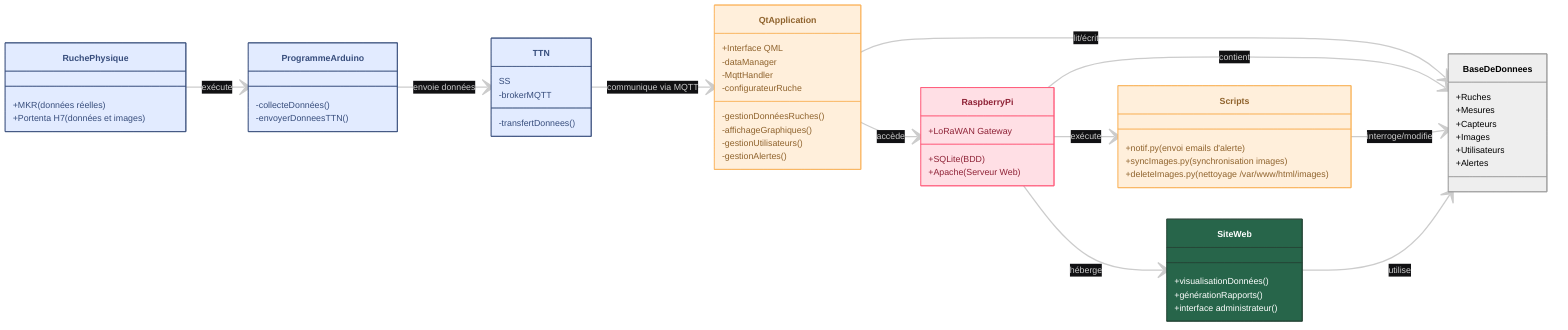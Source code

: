 ---
config:
  theme: redux-dark
  layout: dagre
  look: classic
  class:
    hideEmptyMembersBox: false
---
classDiagram
direction LR
    class ProgrammeArduino {
	    -collecteDonnées()
	    -envoyerDonneesTTN()
    }
    class TTN {SS
	    -brokerMQTT
	    -transfertDonnees()
    }
    class QtApplication {
	    +Interface QML
	    -dataManager
	    -MqttHandler
	    -configurateurRuche
	    -gestionDonnéesRuches()
	    -affichageGraphiques()
	    -gestionUtilisateurs()
	    -gestionAlertes()
    }
    class RaspberryPi {
	    +LoRaWAN Gateway
	    +SQLite(BDD)
	    +Apache(Serveur Web)
    }
    class SiteWeb {
	    +visualisationDonnées()
	    +générationRapports()
	    +interface administrateur()
    }
    class Scripts {
	    +notif.py(envoi emails d'alerte)
	    +syncImages.py(synchronisation images)
	    +deleteImages.py(nettoyage /var/www/html/images)
    }
    class BaseDeDonnees {
	    +Ruches
	    +Mesures
	    +Capteurs
	    +Images
	    +Utilisateurs
	    +Alertes
    }
    class RuchePhysique {
	    +MKR(données réelles)
	    +Portenta H7(données et images)
	}

    RuchePhysique --> ProgrammeArduino : exécute
    ProgrammeArduino --> TTN : envoie données
    TTN --> QtApplication : communique via MQTT
    QtApplication --> RaspberryPi : accède
    QtApplication --> BaseDeDonnees : lit/écrit
    RaspberryPi --> BaseDeDonnees : contient
    RaspberryPi --> SiteWeb : héberge
    RaspberryPi --> Scripts : exécute
    Scripts --> BaseDeDonnees : interroge/modifie
    SiteWeb --> BaseDeDonnees : utilise

	class ProgrammeArduino:::Sky
	class TTN:::Sky
	class QtApplication:::Peach
	class RaspberryPi:::Rose
	class SiteWeb:::Pine
	class Scripts:::Peach
	class BaseDeDonnees:::Ash
	class RuchePhysique:::Aqua
	class RuchePhysique:::Sky

	classDef Aqua :, stroke-width:1px, stroke-dasharray:none, stroke:#46EDC8, fill:#DEFFF8, color:#378E7A
	classDef Sky :, stroke-width:1px, stroke-dasharray:none, stroke:#374D7C, fill:#E2EBFF, color:#374D7C
	classDef Rose :, stroke-width:1px, stroke-dasharray:none, stroke:#FF5978, fill:#FFDFE5, color:#8E2236
	classDef Pine :, stroke-width:1px, stroke-dasharray:none, stroke:#254336, fill:#27654A, color:#FFFFFF
	classDef Peach :, stroke-width:1px, stroke-dasharray:none, stroke:#FBB35A, fill:#FFEFDB, color:#8F632D
	classDef Ash :,stroke-width:1px, stroke-dasharray:none, stroke:#999999, fill:#EEEEEE, color:#000000